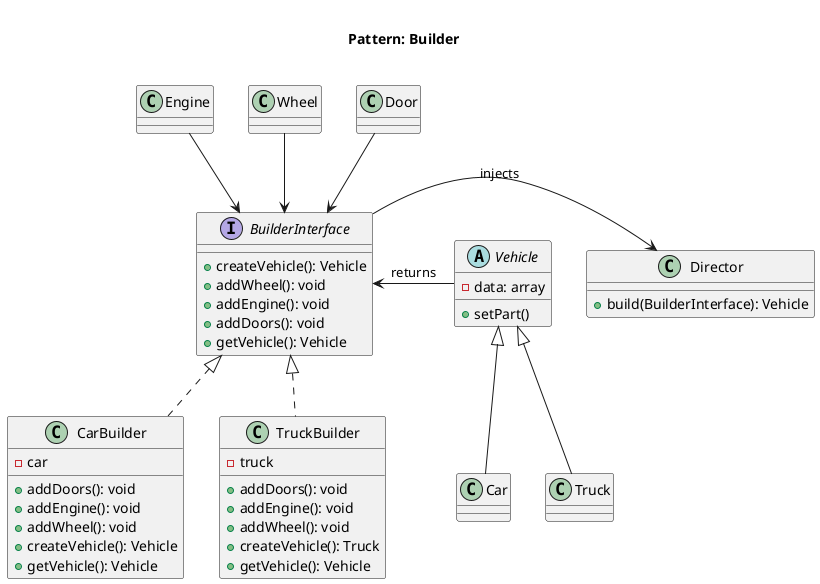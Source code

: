 @startuml
    Title <size:20>\nPattern: Builder\n

    class Director {
        + build(BuilderInterface): Vehicle
    }

    interface BuilderInterface {
        + createVehicle(): Vehicle
        + addWheel(): void
        + addEngine(): void
        + addDoors(): void
        + getVehicle(): Vehicle
    }

    class CarBuilder implements BuilderInterface {
        - car
        + addDoors(): void
        + addEngine(): void
        + addWheel(): void
        + createVehicle(): Vehicle
        + getVehicle(): Vehicle
    }

    class TruckBuilder implements BuilderInterface {
        - truck
        + addDoors(): void
        + addEngine(): void
        + addWheel(): void
        + createVehicle(): Truck
        + getVehicle(): Vehicle
    }

    abstract Vehicle {
        - data: array
        + setPart()
    }

    class Car extends Vehicle
    class Truck extends Vehicle
    class Engine
    class Wheel
    class Door

	Director <-left- BuilderInterface: injects
	Vehicle -left-> BuilderInterface: returns
	Engine --> BuilderInterface
	Wheel --> BuilderInterface
	Door --> BuilderInterface

@enduml